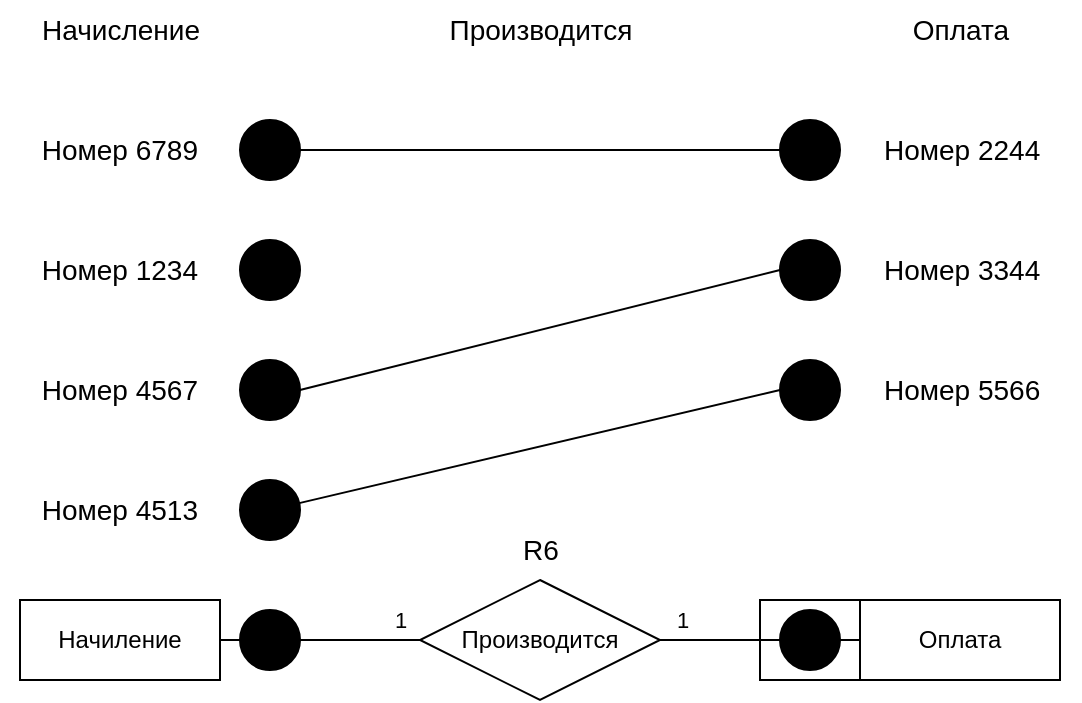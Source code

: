 <mxfile version="24.1.0" type="device">
  <diagram name="Страница — 1" id="Ot3fos3z7eYOeIg__ioM">
    <mxGraphModel dx="1050" dy="669" grid="1" gridSize="10" guides="1" tooltips="1" connect="1" arrows="1" fold="1" page="1" pageScale="1" pageWidth="827" pageHeight="1169" math="0" shadow="0">
      <root>
        <mxCell id="0" />
        <mxCell id="1" parent="0" />
        <mxCell id="rmErcbGeuZvjCyu49aF1-31" value="Начиление" style="whiteSpace=wrap;html=1;align=center;gradientColor=none;" parent="1" vertex="1">
          <mxGeometry x="30" y="440" width="100" height="40" as="geometry" />
        </mxCell>
        <mxCell id="rmErcbGeuZvjCyu49aF1-32" style="edgeStyle=orthogonalEdgeStyle;rounded=0;orthogonalLoop=1;jettySize=auto;html=1;entryX=0;entryY=0.5;entryDx=0;entryDy=0;endArrow=none;endFill=0;" parent="1" source="rmErcbGeuZvjCyu49aF1-38" target="rmErcbGeuZvjCyu49aF1-34" edge="1">
          <mxGeometry relative="1" as="geometry" />
        </mxCell>
        <mxCell id="rmErcbGeuZvjCyu49aF1-33" value="Производится" style="shape=rhombus;perimeter=rhombusPerimeter;whiteSpace=wrap;html=1;align=center;" parent="1" vertex="1">
          <mxGeometry x="230" y="430" width="120" height="60" as="geometry" />
        </mxCell>
        <mxCell id="rmErcbGeuZvjCyu49aF1-34" value="Оплата" style="whiteSpace=wrap;html=1;align=center;" parent="1" vertex="1">
          <mxGeometry x="450" y="440" width="100" height="40" as="geometry" />
        </mxCell>
        <mxCell id="rmErcbGeuZvjCyu49aF1-35" value="" style="endArrow=none;html=1;rounded=0;entryX=0;entryY=0.5;entryDx=0;entryDy=0;exitX=1;exitY=0.5;exitDx=0;exitDy=0;startArrow=none;startFill=0;endFill=0;" parent="1" source="rmErcbGeuZvjCyu49aF1-41" target="rmErcbGeuZvjCyu49aF1-33" edge="1">
          <mxGeometry relative="1" as="geometry">
            <mxPoint x="30" y="460" as="sourcePoint" />
            <mxPoint x="190" y="460" as="targetPoint" />
          </mxGeometry>
        </mxCell>
        <mxCell id="rmErcbGeuZvjCyu49aF1-36" value="" style="edgeStyle=orthogonalEdgeStyle;rounded=0;orthogonalLoop=1;jettySize=auto;html=1;entryX=0;entryY=0.5;entryDx=0;entryDy=0;endArrow=none;endFill=0;" parent="1" source="rmErcbGeuZvjCyu49aF1-33" target="rmErcbGeuZvjCyu49aF1-38" edge="1">
          <mxGeometry relative="1" as="geometry">
            <mxPoint x="350" y="460" as="sourcePoint" />
            <mxPoint x="450" y="460" as="targetPoint" />
          </mxGeometry>
        </mxCell>
        <mxCell id="rmErcbGeuZvjCyu49aF1-37" value="1" style="edgeLabel;html=1;align=center;verticalAlign=middle;resizable=0;points=[];" parent="rmErcbGeuZvjCyu49aF1-36" vertex="1" connectable="0">
          <mxGeometry x="-0.086" relative="1" as="geometry">
            <mxPoint x="-17" y="-10" as="offset" />
          </mxGeometry>
        </mxCell>
        <mxCell id="rmErcbGeuZvjCyu49aF1-38" value="" style="ellipse;whiteSpace=wrap;html=1;aspect=fixed;fillColor=#000000;" parent="1" vertex="1">
          <mxGeometry x="410" y="445" width="30" height="30" as="geometry" />
        </mxCell>
        <mxCell id="rmErcbGeuZvjCyu49aF1-39" value="" style="endArrow=none;html=1;rounded=0;entryX=0;entryY=0.5;entryDx=0;entryDy=0;exitX=1;exitY=0.5;exitDx=0;exitDy=0;startArrow=none;startFill=0;endFill=0;" parent="1" source="rmErcbGeuZvjCyu49aF1-31" target="rmErcbGeuZvjCyu49aF1-41" edge="1">
          <mxGeometry relative="1" as="geometry">
            <mxPoint x="130" y="460" as="sourcePoint" />
            <mxPoint x="230" y="460" as="targetPoint" />
          </mxGeometry>
        </mxCell>
        <mxCell id="rmErcbGeuZvjCyu49aF1-40" value="1" style="edgeLabel;html=1;align=center;verticalAlign=middle;resizable=0;points=[];" parent="rmErcbGeuZvjCyu49aF1-39" vertex="1" connectable="0">
          <mxGeometry x="-0.029" relative="1" as="geometry">
            <mxPoint x="85" y="-10" as="offset" />
          </mxGeometry>
        </mxCell>
        <mxCell id="rmErcbGeuZvjCyu49aF1-41" value="" style="ellipse;whiteSpace=wrap;html=1;aspect=fixed;fillColor=#000000;" parent="1" vertex="1">
          <mxGeometry x="140" y="445" width="30" height="30" as="geometry" />
        </mxCell>
        <mxCell id="rmErcbGeuZvjCyu49aF1-42" style="rounded=0;orthogonalLoop=1;jettySize=auto;html=1;entryX=0;entryY=0.5;entryDx=0;entryDy=0;endArrow=none;endFill=0;" parent="1" source="rmErcbGeuZvjCyu49aF1-43" target="rmErcbGeuZvjCyu49aF1-50" edge="1">
          <mxGeometry relative="1" as="geometry" />
        </mxCell>
        <mxCell id="rmErcbGeuZvjCyu49aF1-43" value="" style="ellipse;whiteSpace=wrap;html=1;aspect=fixed;fillColor=#000000;" parent="1" vertex="1">
          <mxGeometry x="140" y="380" width="30" height="30" as="geometry" />
        </mxCell>
        <mxCell id="rmErcbGeuZvjCyu49aF1-44" value="" style="ellipse;whiteSpace=wrap;html=1;aspect=fixed;fillColor=#000000;" parent="1" vertex="1">
          <mxGeometry x="140" y="320" width="30" height="30" as="geometry" />
        </mxCell>
        <mxCell id="rmErcbGeuZvjCyu49aF1-45" value="" style="ellipse;whiteSpace=wrap;html=1;aspect=fixed;fillColor=#000000;" parent="1" vertex="1">
          <mxGeometry x="140" y="260" width="30" height="30" as="geometry" />
        </mxCell>
        <mxCell id="rmErcbGeuZvjCyu49aF1-46" style="rounded=0;orthogonalLoop=1;jettySize=auto;html=1;entryX=0;entryY=0.5;entryDx=0;entryDy=0;endArrow=none;endFill=0;" parent="1" source="rmErcbGeuZvjCyu49aF1-48" target="rmErcbGeuZvjCyu49aF1-53" edge="1">
          <mxGeometry relative="1" as="geometry" />
        </mxCell>
        <mxCell id="rmErcbGeuZvjCyu49aF1-48" value="" style="ellipse;whiteSpace=wrap;html=1;aspect=fixed;fillColor=#000000;" parent="1" vertex="1">
          <mxGeometry x="140" y="200" width="30" height="30" as="geometry" />
        </mxCell>
        <mxCell id="rmErcbGeuZvjCyu49aF1-50" value="" style="ellipse;whiteSpace=wrap;html=1;aspect=fixed;fillColor=#000000;" parent="1" vertex="1">
          <mxGeometry x="410" y="320" width="30" height="30" as="geometry" />
        </mxCell>
        <mxCell id="rmErcbGeuZvjCyu49aF1-51" style="rounded=0;orthogonalLoop=1;jettySize=auto;html=1;entryX=1;entryY=0.5;entryDx=0;entryDy=0;endArrow=none;endFill=0;exitX=0;exitY=0.5;exitDx=0;exitDy=0;" parent="1" source="rmErcbGeuZvjCyu49aF1-52" target="rmErcbGeuZvjCyu49aF1-44" edge="1">
          <mxGeometry relative="1" as="geometry" />
        </mxCell>
        <mxCell id="rmErcbGeuZvjCyu49aF1-52" value="" style="ellipse;whiteSpace=wrap;html=1;aspect=fixed;fillColor=#000000;" parent="1" vertex="1">
          <mxGeometry x="410" y="260" width="30" height="30" as="geometry" />
        </mxCell>
        <mxCell id="rmErcbGeuZvjCyu49aF1-53" value="" style="ellipse;whiteSpace=wrap;html=1;aspect=fixed;fillColor=#000000;" parent="1" vertex="1">
          <mxGeometry x="410" y="200" width="30" height="30" as="geometry" />
        </mxCell>
        <mxCell id="rmErcbGeuZvjCyu49aF1-55" value="&lt;font style=&quot;font-size: 14px;&quot;&gt;Производится&lt;/font&gt;" style="text;html=1;align=center;verticalAlign=middle;resizable=0;points=[];autosize=1;strokeColor=none;fillColor=none;" parent="1" vertex="1">
          <mxGeometry x="235" y="140" width="110" height="30" as="geometry" />
        </mxCell>
        <mxCell id="rmErcbGeuZvjCyu49aF1-56" value="&lt;font style=&quot;font-size: 14px;&quot;&gt;Оплата&lt;/font&gt;" style="text;html=1;align=center;verticalAlign=middle;resizable=0;points=[];autosize=1;strokeColor=none;fillColor=none;" parent="1" vertex="1">
          <mxGeometry x="465" y="140" width="70" height="30" as="geometry" />
        </mxCell>
        <mxCell id="rmErcbGeuZvjCyu49aF1-61" value="&lt;span style=&quot;font-size: 14px;&quot;&gt;Номер 2244&lt;/span&gt;" style="text;html=1;align=left;verticalAlign=middle;resizable=0;points=[];autosize=1;strokeColor=none;fillColor=none;" parent="1" vertex="1">
          <mxGeometry x="460" y="200" width="100" height="30" as="geometry" />
        </mxCell>
        <mxCell id="rmErcbGeuZvjCyu49aF1-62" value="&lt;span style=&quot;font-size: 14px;&quot;&gt;Номер 3344&lt;/span&gt;" style="text;html=1;align=left;verticalAlign=middle;resizable=0;points=[];autosize=1;strokeColor=none;fillColor=none;" parent="1" vertex="1">
          <mxGeometry x="460" y="260" width="100" height="30" as="geometry" />
        </mxCell>
        <mxCell id="rmErcbGeuZvjCyu49aF1-63" value="&lt;span style=&quot;font-size: 14px;&quot;&gt;Номер 5566&lt;/span&gt;" style="text;html=1;align=left;verticalAlign=middle;resizable=0;points=[];autosize=1;strokeColor=none;fillColor=none;" parent="1" vertex="1">
          <mxGeometry x="460" y="320" width="100" height="30" as="geometry" />
        </mxCell>
        <mxCell id="rmErcbGeuZvjCyu49aF1-65" value="&lt;span style=&quot;font-size: 14px;&quot;&gt;R6&lt;/span&gt;" style="text;html=1;align=center;verticalAlign=middle;resizable=0;points=[];autosize=1;strokeColor=none;fillColor=none;" parent="1" vertex="1">
          <mxGeometry x="270" y="400" width="40" height="30" as="geometry" />
        </mxCell>
        <mxCell id="rmErcbGeuZvjCyu49aF1-66" value="" style="rounded=0;whiteSpace=wrap;html=1;fillColor=none;" parent="1" vertex="1">
          <mxGeometry x="400" y="440" width="50" height="40" as="geometry" />
        </mxCell>
        <mxCell id="rmErcbGeuZvjCyu49aF1-67" value="&lt;font style=&quot;font-size: 14px;&quot;&gt;Начисление&lt;/font&gt;" style="text;html=1;align=center;verticalAlign=middle;resizable=0;points=[];autosize=1;strokeColor=none;fillColor=none;" parent="1" vertex="1">
          <mxGeometry x="30" y="140" width="100" height="30" as="geometry" />
        </mxCell>
        <mxCell id="rmErcbGeuZvjCyu49aF1-68" value="&lt;div style=&quot;&quot;&gt;&lt;span style=&quot;font-size: 14px; background-color: initial;&quot;&gt;Номер 6789&lt;/span&gt;&lt;/div&gt;" style="text;html=1;align=right;verticalAlign=middle;resizable=0;points=[];autosize=1;strokeColor=none;fillColor=none;" parent="1" vertex="1">
          <mxGeometry x="20" y="200" width="100" height="30" as="geometry" />
        </mxCell>
        <mxCell id="rmErcbGeuZvjCyu49aF1-69" value="&lt;span style=&quot;font-size: 14px;&quot;&gt;Номер 1234&lt;/span&gt;" style="text;html=1;align=right;verticalAlign=middle;resizable=0;points=[];autosize=1;strokeColor=none;fillColor=none;" parent="1" vertex="1">
          <mxGeometry x="20" y="260" width="100" height="30" as="geometry" />
        </mxCell>
        <mxCell id="rmErcbGeuZvjCyu49aF1-70" value="&lt;span style=&quot;font-size: 14px;&quot;&gt;Номер 4567&lt;/span&gt;" style="text;html=1;align=right;verticalAlign=middle;resizable=0;points=[];autosize=1;strokeColor=none;fillColor=none;" parent="1" vertex="1">
          <mxGeometry x="20" y="320" width="100" height="30" as="geometry" />
        </mxCell>
        <mxCell id="rmErcbGeuZvjCyu49aF1-71" value="&lt;span style=&quot;font-size: 14px;&quot;&gt;Номер 4513&lt;/span&gt;" style="text;html=1;align=right;verticalAlign=middle;resizable=0;points=[];autosize=1;strokeColor=none;fillColor=none;" parent="1" vertex="1">
          <mxGeometry x="20" y="380" width="100" height="30" as="geometry" />
        </mxCell>
      </root>
    </mxGraphModel>
  </diagram>
</mxfile>
